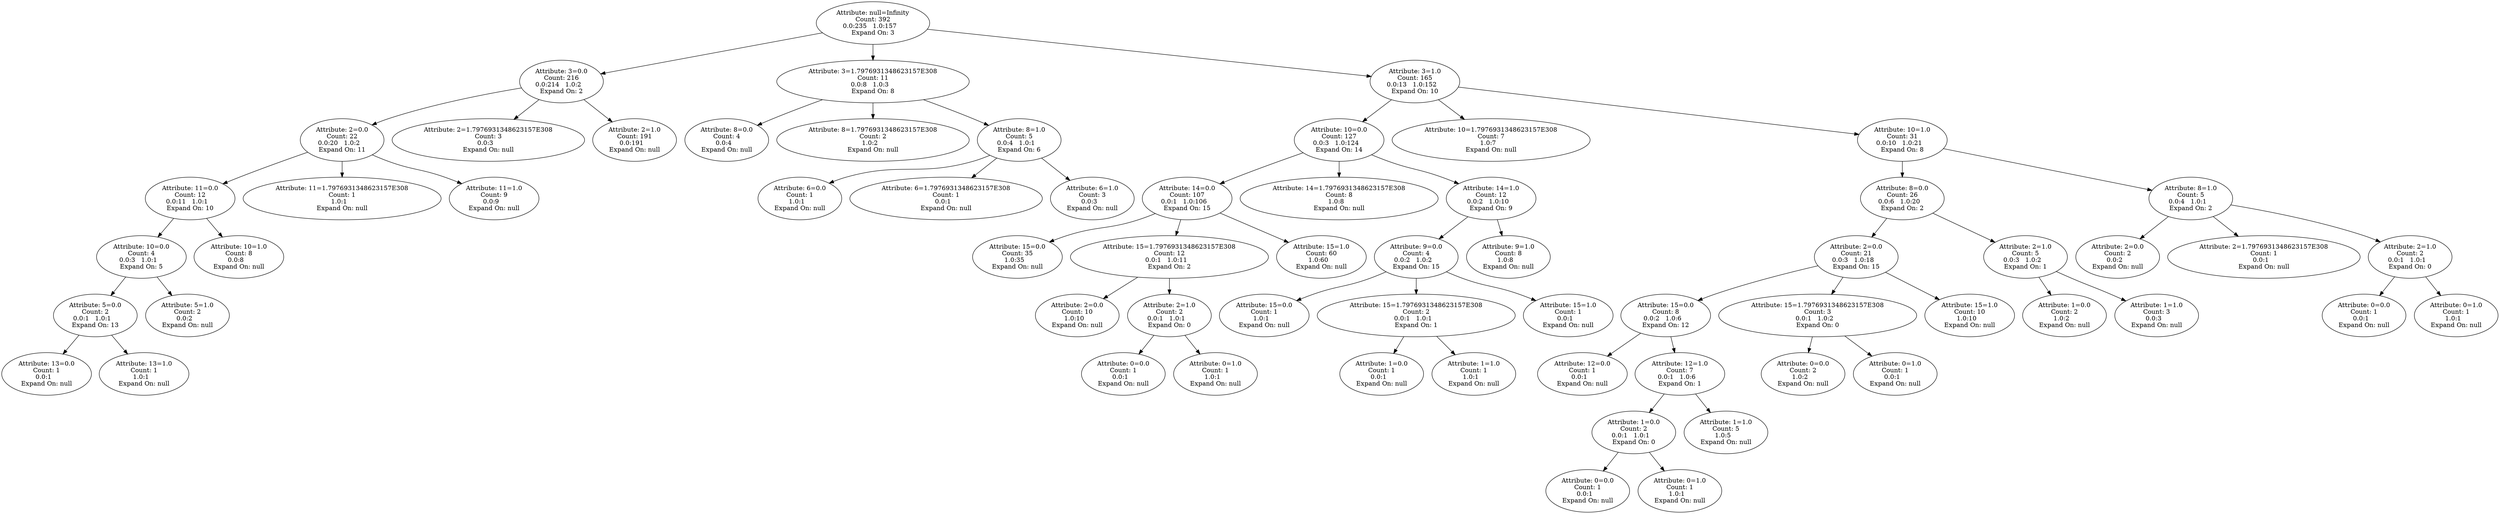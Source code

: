 digraph voting {
decisionDecisionNode7df17e77[label="Attribute: null=Infinity
Count: 392
0.0:235   1.0:157   
Expand On: 3"];decisionDecisionNode7df17e77 -> decisionDecisionNode79a5f739;
decisionDecisionNode79a5f739[label="Attribute: 3=0.0
Count: 216
0.0:214   1.0:2   
Expand On: 2"];decisionDecisionNode79a5f739 -> decisionDecisionNode7f09fd93;
decisionDecisionNode7f09fd93[label="Attribute: 2=0.0
Count: 22
0.0:20   1.0:2   
Expand On: 11"];decisionDecisionNode7f09fd93 -> decisionDecisionNode68e6ff0d;
decisionDecisionNode68e6ff0d[label="Attribute: 11=0.0
Count: 12
0.0:11   1.0:1   
Expand On: 10"];decisionDecisionNode68e6ff0d -> decisionDecisionNode1572e449;
decisionDecisionNode1572e449[label="Attribute: 10=0.0
Count: 4
0.0:3   1.0:1   
Expand On: 5"];decisionDecisionNode1572e449 -> decisionDecisionNode29e97f9f;
decisionDecisionNode29e97f9f[label="Attribute: 5=0.0
Count: 2
0.0:1   1.0:1   
Expand On: 13"];decisionDecisionNode29e97f9f -> decisionDecisionNode20b9b538;
decisionDecisionNode20b9b538[label="Attribute: 13=0.0
Count: 1
0.0:1   
Expand On: null"];decisionDecisionNode29e97f9f -> decisionDecisionNode288051;
decisionDecisionNode288051[label="Attribute: 13=1.0
Count: 1
1.0:1   
Expand On: null"];decisionDecisionNode1572e449 -> decisionDecisionNode630045eb;
decisionDecisionNode630045eb[label="Attribute: 5=1.0
Count: 2
0.0:2   
Expand On: null"];decisionDecisionNode68e6ff0d -> decisionDecisionNode26ee7a14;
decisionDecisionNode26ee7a14[label="Attribute: 10=1.0
Count: 8
0.0:8   
Expand On: null"];decisionDecisionNode7f09fd93 -> decisionDecisionNode7290cb03;
decisionDecisionNode7290cb03[label="Attribute: 11=1.7976931348623157E308
Count: 1
1.0:1   
Expand On: null"];decisionDecisionNode7f09fd93 -> decisionDecisionNode6cb8;
decisionDecisionNode6cb8[label="Attribute: 11=1.0
Count: 9
0.0:9   
Expand On: null"];decisionDecisionNode79a5f739 -> decisionDecisionNode1be1a408;
decisionDecisionNode1be1a408[label="Attribute: 2=1.7976931348623157E308
Count: 3
0.0:3   
Expand On: null"];decisionDecisionNode79a5f739 -> decisionDecisionNode7ad81784;
decisionDecisionNode7ad81784[label="Attribute: 2=1.0
Count: 191
0.0:191   
Expand On: null"];decisionDecisionNode7df17e77 -> decisionDecisionNodef01a1e;
decisionDecisionNodef01a1e[label="Attribute: 3=1.7976931348623157E308
Count: 11
0.0:8   1.0:3   
Expand On: 8"];decisionDecisionNodef01a1e -> decisionDecisionNode1342a80d;
decisionDecisionNode1342a80d[label="Attribute: 8=0.0
Count: 4
0.0:4   
Expand On: null"];decisionDecisionNodef01a1e -> decisionDecisionNode7d26f75b;
decisionDecisionNode7d26f75b[label="Attribute: 8=1.7976931348623157E308
Count: 2
1.0:2   
Expand On: null"];decisionDecisionNodef01a1e -> decisionDecisionNode939b78e;
decisionDecisionNode939b78e[label="Attribute: 8=1.0
Count: 5
0.0:4   1.0:1   
Expand On: 6"];decisionDecisionNode939b78e -> decisionDecisionNode2c41d05d;
decisionDecisionNode2c41d05d[label="Attribute: 6=0.0
Count: 1
1.0:1   
Expand On: null"];decisionDecisionNode939b78e -> decisionDecisionNode14d6a05e;
decisionDecisionNode14d6a05e[label="Attribute: 6=1.7976931348623157E308
Count: 1
0.0:1   
Expand On: null"];decisionDecisionNode939b78e -> decisionDecisionNode16ba8602;
decisionDecisionNode16ba8602[label="Attribute: 6=1.0
Count: 3
0.0:3   
Expand On: null"];decisionDecisionNode7df17e77 -> decisionDecisionNode2fb3f8f6;
decisionDecisionNode2fb3f8f6[label="Attribute: 3=1.0
Count: 165
0.0:13   1.0:152   
Expand On: 10"];decisionDecisionNode2fb3f8f6 -> decisionDecisionNode509df6f1;
decisionDecisionNode509df6f1[label="Attribute: 10=0.0
Count: 127
0.0:3   1.0:124   
Expand On: 14"];decisionDecisionNode509df6f1 -> decisionDecisionNode32bf7190;
decisionDecisionNode32bf7190[label="Attribute: 14=0.0
Count: 107
0.0:1   1.0:106   
Expand On: 15"];decisionDecisionNode32bf7190 -> decisionDecisionNode36b8bef7;
decisionDecisionNode36b8bef7[label="Attribute: 15=0.0
Count: 35
1.0:35   
Expand On: null"];decisionDecisionNode32bf7190 -> decisionDecisionNode1b016632;
decisionDecisionNode1b016632[label="Attribute: 15=1.7976931348623157E308
Count: 12
0.0:1   1.0:11   
Expand On: 2"];decisionDecisionNode1b016632 -> decisionDecisionNode78dc6a77;
decisionDecisionNode78dc6a77[label="Attribute: 2=0.0
Count: 10
1.0:10   
Expand On: null"];decisionDecisionNode1b016632 -> decisionDecisionNode4ed1e89e;
decisionDecisionNode4ed1e89e[label="Attribute: 2=1.0
Count: 2
0.0:1   1.0:1   
Expand On: 0"];decisionDecisionNode4ed1e89e -> decisionDecisionNode36ff057f;
decisionDecisionNode36ff057f[label="Attribute: 0=0.0
Count: 1
0.0:1   
Expand On: null"];decisionDecisionNode4ed1e89e -> decisionDecisionNode20c1f10e;
decisionDecisionNode20c1f10e[label="Attribute: 0=1.0
Count: 1
1.0:1   
Expand On: null"];decisionDecisionNode32bf7190 -> decisionDecisionNode1cb8deef;
decisionDecisionNode1cb8deef[label="Attribute: 15=1.0
Count: 60
1.0:60   
Expand On: null"];decisionDecisionNode509df6f1 -> decisionDecisionNode2d342ba4;
decisionDecisionNode2d342ba4[label="Attribute: 14=1.7976931348623157E308
Count: 8
1.0:8   
Expand On: null"];decisionDecisionNode509df6f1 -> decisionDecisionNode3c1d332b;
decisionDecisionNode3c1d332b[label="Attribute: 14=1.0
Count: 12
0.0:2   1.0:10   
Expand On: 9"];decisionDecisionNode3c1d332b -> decisionDecisionNode210a6ae2;
decisionDecisionNode210a6ae2[label="Attribute: 9=0.0
Count: 4
0.0:2   1.0:2   
Expand On: 15"];decisionDecisionNode210a6ae2 -> decisionDecisionNode32ef2c60;
decisionDecisionNode32ef2c60[label="Attribute: 15=0.0
Count: 1
1.0:1   
Expand On: null"];decisionDecisionNode210a6ae2 -> decisionDecisionNode744a6cbf;
decisionDecisionNode744a6cbf[label="Attribute: 15=1.7976931348623157E308
Count: 2
0.0:1   1.0:1   
Expand On: 1"];decisionDecisionNode744a6cbf -> decisionDecisionNode4229ab3e;
decisionDecisionNode4229ab3e[label="Attribute: 1=0.0
Count: 1
0.0:1   
Expand On: null"];decisionDecisionNode744a6cbf -> decisionDecisionNode3da99561;
decisionDecisionNode3da99561[label="Attribute: 1=1.0
Count: 1
1.0:1   
Expand On: null"];decisionDecisionNode210a6ae2 -> decisionDecisionNode488e32e7;
decisionDecisionNode488e32e7[label="Attribute: 15=1.0
Count: 1
0.0:1   
Expand On: null"];decisionDecisionNode3c1d332b -> decisionDecisionNode6fb000e7;
decisionDecisionNode6fb000e7[label="Attribute: 9=1.0
Count: 8
1.0:8   
Expand On: null"];decisionDecisionNode2fb3f8f6 -> decisionDecisionNodec0b76fa;
decisionDecisionNodec0b76fa[label="Attribute: 10=1.7976931348623157E308
Count: 7
1.0:7   
Expand On: null"];decisionDecisionNode2fb3f8f6 -> decisionDecisionNode44b01d43;
decisionDecisionNode44b01d43[label="Attribute: 10=1.0
Count: 31
0.0:10   1.0:21   
Expand On: 8"];decisionDecisionNode44b01d43 -> decisionDecisionNode6513cf0;
decisionDecisionNode6513cf0[label="Attribute: 8=0.0
Count: 26
0.0:6   1.0:20   
Expand On: 2"];decisionDecisionNode6513cf0 -> decisionDecisionNode3f77b3cd;
decisionDecisionNode3f77b3cd[label="Attribute: 2=0.0
Count: 21
0.0:3   1.0:18   
Expand On: 15"];decisionDecisionNode3f77b3cd -> decisionDecisionNode4bbd7848;
decisionDecisionNode4bbd7848[label="Attribute: 15=0.0
Count: 8
0.0:2   1.0:6   
Expand On: 12"];decisionDecisionNode4bbd7848 -> decisionDecisionNode423e5d1;
decisionDecisionNode423e5d1[label="Attribute: 12=0.0
Count: 1
0.0:1   
Expand On: null"];decisionDecisionNode4bbd7848 -> decisionDecisionNode50c4fe76;
decisionDecisionNode50c4fe76[label="Attribute: 12=1.0
Count: 7
0.0:1   1.0:6   
Expand On: 1"];decisionDecisionNode50c4fe76 -> decisionDecisionNode351e1e67;
decisionDecisionNode351e1e67[label="Attribute: 1=0.0
Count: 2
0.0:1   1.0:1   
Expand On: 0"];decisionDecisionNode351e1e67 -> decisionDecisionNode4c5e176f;
decisionDecisionNode4c5e176f[label="Attribute: 0=0.0
Count: 1
0.0:1   
Expand On: null"];decisionDecisionNode351e1e67 -> decisionDecisionNode35549f94;
decisionDecisionNode35549f94[label="Attribute: 0=1.0
Count: 1
1.0:1   
Expand On: null"];decisionDecisionNode50c4fe76 -> decisionDecisionNode46b8c8e6;
decisionDecisionNode46b8c8e6[label="Attribute: 1=1.0
Count: 5
1.0:5   
Expand On: null"];decisionDecisionNode3f77b3cd -> decisionDecisionNoded8d9850;
decisionDecisionNoded8d9850[label="Attribute: 15=1.7976931348623157E308
Count: 3
0.0:1   1.0:2   
Expand On: 0"];decisionDecisionNoded8d9850 -> decisionDecisionNode4b0ab323;
decisionDecisionNode4b0ab323[label="Attribute: 0=0.0
Count: 2
1.0:2   
Expand On: null"];decisionDecisionNoded8d9850 -> decisionDecisionNode2b76e552;
decisionDecisionNode2b76e552[label="Attribute: 0=1.0
Count: 1
0.0:1   
Expand On: null"];decisionDecisionNode3f77b3cd -> decisionDecisionNodeac980c9;
decisionDecisionNodeac980c9[label="Attribute: 15=1.0
Count: 10
1.0:10   
Expand On: null"];decisionDecisionNode6513cf0 -> decisionDecisionNode332611a7;
decisionDecisionNode332611a7[label="Attribute: 2=1.0
Count: 5
0.0:3   1.0:2   
Expand On: 1"];decisionDecisionNode332611a7 -> decisionDecisionNode851052d;
decisionDecisionNode851052d[label="Attribute: 1=0.0
Count: 2
1.0:2   
Expand On: null"];decisionDecisionNode332611a7 -> decisionDecisionNode7f2ad19e;
decisionDecisionNode7f2ad19e[label="Attribute: 1=1.0
Count: 3
0.0:3   
Expand On: null"];decisionDecisionNode44b01d43 -> decisionDecisionNode54281d4b;
decisionDecisionNode54281d4b[label="Attribute: 8=1.0
Count: 5
0.0:4   1.0:1   
Expand On: 2"];decisionDecisionNode54281d4b -> decisionDecisionNode159b5217;
decisionDecisionNode159b5217[label="Attribute: 2=0.0
Count: 2
0.0:2   
Expand On: null"];decisionDecisionNode54281d4b -> decisionDecisionNode82a6f16;
decisionDecisionNode82a6f16[label="Attribute: 2=1.7976931348623157E308
Count: 1
0.0:1   
Expand On: null"];decisionDecisionNode54281d4b -> decisionDecisionNode19e3118a;
decisionDecisionNode19e3118a[label="Attribute: 2=1.0
Count: 2
0.0:1   1.0:1   
Expand On: 0"];decisionDecisionNode19e3118a -> decisionDecisionNodea94884d;
decisionDecisionNodea94884d[label="Attribute: 0=0.0
Count: 1
0.0:1   
Expand On: null"];decisionDecisionNode19e3118a -> decisionDecisionNode1d807ca8;
decisionDecisionNode1d807ca8[label="Attribute: 0=1.0
Count: 1
1.0:1   
Expand On: null"];
}